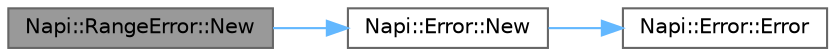 digraph "Napi::RangeError::New"
{
 // LATEX_PDF_SIZE
  bgcolor="transparent";
  edge [fontname=Helvetica,fontsize=10,labelfontname=Helvetica,labelfontsize=10];
  node [fontname=Helvetica,fontsize=10,shape=box,height=0.2,width=0.4];
  rankdir="LR";
  Node1 [id="Node000001",label="Napi::RangeError::New",height=0.2,width=0.4,color="gray40", fillcolor="grey60", style="filled", fontcolor="black",tooltip=" "];
  Node1 -> Node2 [id="edge1_Node000001_Node000002",color="steelblue1",style="solid",tooltip=" "];
  Node2 [id="Node000002",label="Napi::Error::New",height=0.2,width=0.4,color="grey40", fillcolor="white", style="filled",URL="$class_napi_1_1_error.html#a6a0571d56b4fcedf862b934a507a58ed",tooltip=" "];
  Node2 -> Node3 [id="edge2_Node000002_Node000003",color="steelblue1",style="solid",tooltip=" "];
  Node3 [id="Node000003",label="Napi::Error::Error",height=0.2,width=0.4,color="grey40", fillcolor="white", style="filled",URL="$class_napi_1_1_error.html#ac8db9066ce2adaa3b4fb27e7b48b39e6",tooltip=" "];
}
